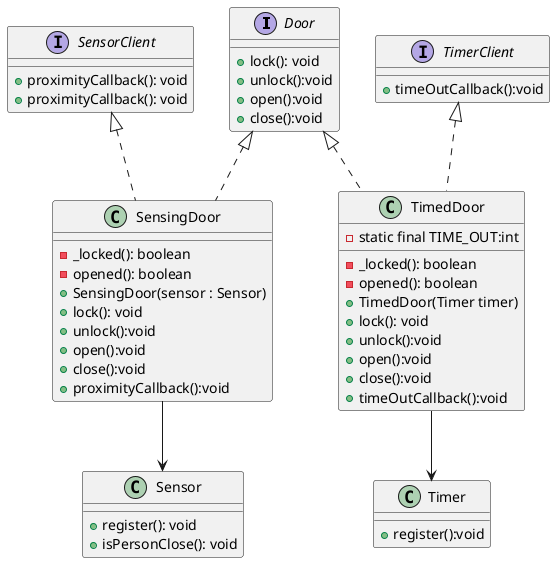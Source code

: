 @startuml door
interface Door {
  
  + lock(): void
  +unlock():void
  +open():void
  +close():void
}

class SensingDoor implements Door, SensorClient{
    - _locked(): boolean
   - opened(): boolean
   +SensingDoor(sensor : Sensor)
    + lock(): void
  +unlock():void
  +open():void
  +close():void
  +proximityCallback():void
}
interface SensorClient {
  
  + proximityCallback(): void

}
interface TimerClient{
    +timeOutCallback():void
}
class Timer{
    + register():void
}

class Sensor{
    + register(): void
    + isPersonClose(): void
  
}
interface SensorClient {
  
  + proximityCallback(): void

}
class TimedDoor implements Door, TimerClient{
    - static final TIME_OUT:int
     - _locked(): boolean
   - opened(): boolean
   + TimedDoor(Timer timer)
   + lock(): void
  +unlock():void
  +open():void
  +close():void
  +timeOutCallback():void
}
SensingDoor --> Sensor
TimedDoor --> Timer
@enduml